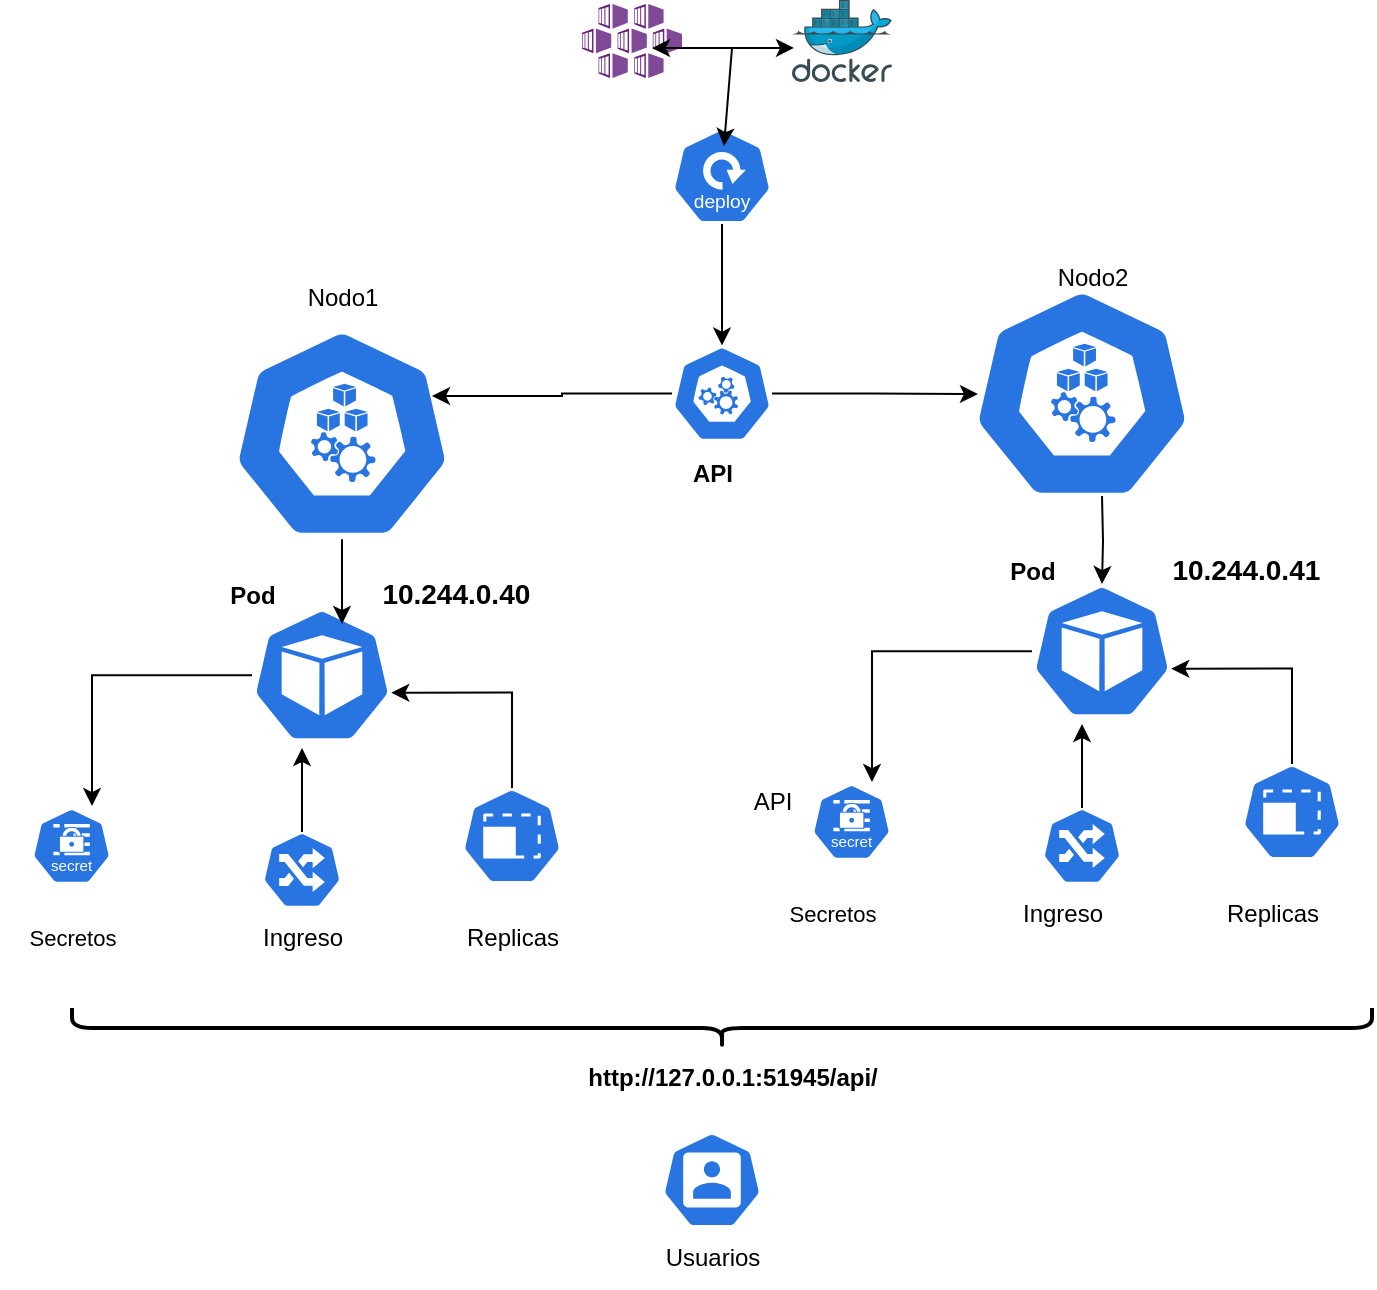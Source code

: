 <mxfile version="24.1.0" type="device">
  <diagram name="Page-1" id="kw21SPdxHHbzCTwJDah2">
    <mxGraphModel dx="864" dy="516" grid="1" gridSize="10" guides="1" tooltips="1" connect="1" arrows="1" fold="1" page="1" pageScale="1" pageWidth="850" pageHeight="1100" math="0" shadow="0">
      <root>
        <mxCell id="0" />
        <mxCell id="1" parent="0" />
        <mxCell id="4gVCLVV7hHOJzYFpL2cY-6" value="" style="aspect=fixed;sketch=0;html=1;dashed=0;whitespace=wrap;fillColor=#2875E2;strokeColor=#ffffff;points=[[0.005,0.63,0],[0.1,0.2,0],[0.9,0.2,0],[0.5,0,0],[0.995,0.63,0],[0.72,0.99,0],[0.5,1,0],[0.28,0.99,0]];shape=mxgraph.kubernetes.icon2;prIcon=pod" vertex="1" parent="1">
          <mxGeometry x="160" y="490" width="70" height="67.2" as="geometry" />
        </mxCell>
        <mxCell id="4gVCLVV7hHOJzYFpL2cY-7" value="" style="aspect=fixed;sketch=0;html=1;dashed=0;whitespace=wrap;fillColor=#2875E2;strokeColor=#ffffff;points=[[0.005,0.63,0],[0.1,0.2,0],[0.9,0.2,0],[0.5,0,0],[0.995,0.63,0],[0.72,0.99,0],[0.5,1,0],[0.28,0.99,0]];shape=mxgraph.kubernetes.icon2;prIcon=node" vertex="1" parent="1">
          <mxGeometry x="520" y="330" width="110" height="105.6" as="geometry" />
        </mxCell>
        <mxCell id="4gVCLVV7hHOJzYFpL2cY-8" value="Nodo1" style="text;html=1;align=center;verticalAlign=middle;resizable=0;points=[];autosize=1;strokeColor=none;fillColor=none;" vertex="1" parent="1">
          <mxGeometry x="175" y="320" width="60" height="30" as="geometry" />
        </mxCell>
        <mxCell id="4gVCLVV7hHOJzYFpL2cY-11" value="Nodo2" style="text;html=1;align=center;verticalAlign=middle;resizable=0;points=[];autosize=1;strokeColor=none;fillColor=none;" vertex="1" parent="1">
          <mxGeometry x="550" y="310" width="60" height="30" as="geometry" />
        </mxCell>
        <mxCell id="4gVCLVV7hHOJzYFpL2cY-13" value="Pod" style="text;html=1;align=center;verticalAlign=middle;resizable=0;points=[];autosize=1;strokeColor=none;fillColor=none;fontStyle=1" vertex="1" parent="1">
          <mxGeometry x="140" y="469" width="40" height="30" as="geometry" />
        </mxCell>
        <mxCell id="4gVCLVV7hHOJzYFpL2cY-15" value="" style="aspect=fixed;sketch=0;html=1;dashed=0;whitespace=wrap;fillColor=#2875E2;strokeColor=#ffffff;points=[[0.005,0.63,0],[0.1,0.2,0],[0.9,0.2,0],[0.5,0,0],[0.995,0.63,0],[0.72,0.99,0],[0.5,1,0],[0.28,0.99,0]];shape=mxgraph.kubernetes.icon2;kubernetesLabel=1;prIcon=deploy" vertex="1" parent="1">
          <mxGeometry x="370" y="250" width="50" height="48" as="geometry" />
        </mxCell>
        <mxCell id="4gVCLVV7hHOJzYFpL2cY-18" value="" style="aspect=fixed;sketch=0;html=1;dashed=0;whitespace=wrap;fillColor=#2875E2;strokeColor=#ffffff;points=[[0.005,0.63,0],[0.1,0.2,0],[0.9,0.2,0],[0.5,0,0],[0.995,0.63,0],[0.72,0.99,0],[0.5,1,0],[0.28,0.99,0]];shape=mxgraph.kubernetes.icon2;kubernetesLabel=1;prIcon=secret" vertex="1" parent="1">
          <mxGeometry x="50" y="590" width="39.58" height="38" as="geometry" />
        </mxCell>
        <mxCell id="4gVCLVV7hHOJzYFpL2cY-19" value="" style="aspect=fixed;sketch=0;html=1;dashed=0;whitespace=wrap;fillColor=#2875E2;strokeColor=#ffffff;points=[[0.005,0.63,0],[0.1,0.2,0],[0.9,0.2,0],[0.5,0,0],[0.995,0.63,0],[0.72,0.99,0],[0.5,1,0],[0.28,0.99,0]];shape=mxgraph.kubernetes.icon2;prIcon=api" vertex="1" parent="1">
          <mxGeometry x="370" y="358.8" width="50" height="48" as="geometry" />
        </mxCell>
        <mxCell id="4gVCLVV7hHOJzYFpL2cY-22" value="API" style="text;html=1;align=center;verticalAlign=middle;resizable=0;points=[];autosize=1;strokeColor=none;fillColor=none;" vertex="1" parent="1">
          <mxGeometry x="400" y="572" width="40" height="30" as="geometry" />
        </mxCell>
        <mxCell id="4gVCLVV7hHOJzYFpL2cY-32" style="edgeStyle=orthogonalEdgeStyle;rounded=0;orthogonalLoop=1;jettySize=auto;html=1;exitX=0.5;exitY=0;exitDx=0;exitDy=0;exitPerimeter=0;" edge="1" parent="1" source="4gVCLVV7hHOJzYFpL2cY-23">
          <mxGeometry relative="1" as="geometry">
            <mxPoint x="185" y="560" as="targetPoint" />
          </mxGeometry>
        </mxCell>
        <mxCell id="4gVCLVV7hHOJzYFpL2cY-23" value="" style="aspect=fixed;sketch=0;html=1;dashed=0;whitespace=wrap;fillColor=#2875E2;strokeColor=#ffffff;points=[[0.005,0.63,0],[0.1,0.2,0],[0.9,0.2,0],[0.5,0,0],[0.995,0.63,0],[0.72,0.99,0],[0.5,1,0],[0.28,0.99,0]];shape=mxgraph.kubernetes.icon2;prIcon=ing" vertex="1" parent="1">
          <mxGeometry x="165.21" y="602" width="39.58" height="38" as="geometry" />
        </mxCell>
        <mxCell id="4gVCLVV7hHOJzYFpL2cY-24" value="" style="aspect=fixed;sketch=0;html=1;dashed=0;whitespace=wrap;fillColor=#2875E2;strokeColor=#ffffff;points=[[0.005,0.63,0],[0.1,0.2,0],[0.9,0.2,0],[0.5,0,0],[0.995,0.63,0],[0.72,0.99,0],[0.5,1,0],[0.28,0.99,0]];shape=mxgraph.kubernetes.icon2;prIcon=limits" vertex="1" parent="1">
          <mxGeometry x="265" y="580" width="50" height="48" as="geometry" />
        </mxCell>
        <mxCell id="4gVCLVV7hHOJzYFpL2cY-25" value="&lt;span style=&quot;font-size: 11px;&quot;&gt;Secretos&lt;/span&gt;" style="text;html=1;align=center;verticalAlign=middle;resizable=0;points=[];autosize=1;strokeColor=none;fillColor=none;fontSize=11;" vertex="1" parent="1">
          <mxGeometry x="34.79" y="640" width="70" height="30" as="geometry" />
        </mxCell>
        <mxCell id="4gVCLVV7hHOJzYFpL2cY-28" value="Ingreso" style="text;html=1;align=center;verticalAlign=middle;resizable=0;points=[];autosize=1;strokeColor=none;fillColor=none;" vertex="1" parent="1">
          <mxGeometry x="155" y="640" width="60" height="30" as="geometry" />
        </mxCell>
        <mxCell id="4gVCLVV7hHOJzYFpL2cY-29" value="Replicas" style="text;html=1;align=center;verticalAlign=middle;resizable=0;points=[];autosize=1;strokeColor=none;fillColor=none;" vertex="1" parent="1">
          <mxGeometry x="255" y="640" width="70" height="30" as="geometry" />
        </mxCell>
        <mxCell id="4gVCLVV7hHOJzYFpL2cY-30" value="" style="aspect=fixed;sketch=0;html=1;dashed=0;whitespace=wrap;fillColor=#2875E2;strokeColor=#ffffff;points=[[0.005,0.63,0],[0.1,0.2,0],[0.9,0.2,0],[0.5,0,0],[0.995,0.63,0],[0.72,0.99,0],[0.5,1,0],[0.28,0.99,0]];shape=mxgraph.kubernetes.icon2;prIcon=user" vertex="1" parent="1">
          <mxGeometry x="365" y="752" width="50" height="48" as="geometry" />
        </mxCell>
        <mxCell id="4gVCLVV7hHOJzYFpL2cY-31" style="edgeStyle=orthogonalEdgeStyle;rounded=0;orthogonalLoop=1;jettySize=auto;html=1;entryX=0.758;entryY=-0.026;entryDx=0;entryDy=0;entryPerimeter=0;" edge="1" parent="1" source="4gVCLVV7hHOJzYFpL2cY-6" target="4gVCLVV7hHOJzYFpL2cY-18">
          <mxGeometry relative="1" as="geometry" />
        </mxCell>
        <mxCell id="4gVCLVV7hHOJzYFpL2cY-33" style="edgeStyle=orthogonalEdgeStyle;rounded=0;orthogonalLoop=1;jettySize=auto;html=1;exitX=0.5;exitY=0;exitDx=0;exitDy=0;exitPerimeter=0;entryX=0.995;entryY=0.63;entryDx=0;entryDy=0;entryPerimeter=0;" edge="1" parent="1" source="4gVCLVV7hHOJzYFpL2cY-24" target="4gVCLVV7hHOJzYFpL2cY-6">
          <mxGeometry relative="1" as="geometry" />
        </mxCell>
        <mxCell id="4gVCLVV7hHOJzYFpL2cY-38" value="" style="aspect=fixed;sketch=0;html=1;dashed=0;whitespace=wrap;fillColor=#2875E2;strokeColor=#ffffff;points=[[0.005,0.63,0],[0.1,0.2,0],[0.9,0.2,0],[0.5,0,0],[0.995,0.63,0],[0.72,0.99,0],[0.5,1,0],[0.28,0.99,0]];shape=mxgraph.kubernetes.icon2;prIcon=pod" vertex="1" parent="1">
          <mxGeometry x="550" y="478" width="70" height="67.2" as="geometry" />
        </mxCell>
        <mxCell id="4gVCLVV7hHOJzYFpL2cY-39" value="Pod" style="text;html=1;align=center;verticalAlign=middle;resizable=0;points=[];autosize=1;strokeColor=none;fillColor=none;fontStyle=1" vertex="1" parent="1">
          <mxGeometry x="530" y="457" width="40" height="30" as="geometry" />
        </mxCell>
        <mxCell id="4gVCLVV7hHOJzYFpL2cY-40" value="" style="aspect=fixed;sketch=0;html=1;dashed=0;whitespace=wrap;fillColor=#2875E2;strokeColor=#ffffff;points=[[0.005,0.63,0],[0.1,0.2,0],[0.9,0.2,0],[0.5,0,0],[0.995,0.63,0],[0.72,0.99,0],[0.5,1,0],[0.28,0.99,0]];shape=mxgraph.kubernetes.icon2;kubernetesLabel=1;prIcon=secret" vertex="1" parent="1">
          <mxGeometry x="440" y="578" width="39.58" height="38" as="geometry" />
        </mxCell>
        <mxCell id="4gVCLVV7hHOJzYFpL2cY-41" style="edgeStyle=orthogonalEdgeStyle;rounded=0;orthogonalLoop=1;jettySize=auto;html=1;exitX=0.5;exitY=0;exitDx=0;exitDy=0;exitPerimeter=0;" edge="1" parent="1" source="4gVCLVV7hHOJzYFpL2cY-42">
          <mxGeometry relative="1" as="geometry">
            <mxPoint x="575" y="548" as="targetPoint" />
          </mxGeometry>
        </mxCell>
        <mxCell id="4gVCLVV7hHOJzYFpL2cY-42" value="" style="aspect=fixed;sketch=0;html=1;dashed=0;whitespace=wrap;fillColor=#2875E2;strokeColor=#ffffff;points=[[0.005,0.63,0],[0.1,0.2,0],[0.9,0.2,0],[0.5,0,0],[0.995,0.63,0],[0.72,0.99,0],[0.5,1,0],[0.28,0.99,0]];shape=mxgraph.kubernetes.icon2;prIcon=ing" vertex="1" parent="1">
          <mxGeometry x="555.21" y="590" width="39.58" height="38" as="geometry" />
        </mxCell>
        <mxCell id="4gVCLVV7hHOJzYFpL2cY-43" value="" style="aspect=fixed;sketch=0;html=1;dashed=0;whitespace=wrap;fillColor=#2875E2;strokeColor=#ffffff;points=[[0.005,0.63,0],[0.1,0.2,0],[0.9,0.2,0],[0.5,0,0],[0.995,0.63,0],[0.72,0.99,0],[0.5,1,0],[0.28,0.99,0]];shape=mxgraph.kubernetes.icon2;prIcon=limits" vertex="1" parent="1">
          <mxGeometry x="655" y="568" width="50" height="48" as="geometry" />
        </mxCell>
        <mxCell id="4gVCLVV7hHOJzYFpL2cY-44" style="edgeStyle=orthogonalEdgeStyle;rounded=0;orthogonalLoop=1;jettySize=auto;html=1;entryX=0.758;entryY=-0.026;entryDx=0;entryDy=0;entryPerimeter=0;" edge="1" parent="1" source="4gVCLVV7hHOJzYFpL2cY-38" target="4gVCLVV7hHOJzYFpL2cY-40">
          <mxGeometry relative="1" as="geometry" />
        </mxCell>
        <mxCell id="4gVCLVV7hHOJzYFpL2cY-45" style="edgeStyle=orthogonalEdgeStyle;rounded=0;orthogonalLoop=1;jettySize=auto;html=1;exitX=0.5;exitY=0;exitDx=0;exitDy=0;exitPerimeter=0;entryX=0.995;entryY=0.63;entryDx=0;entryDy=0;entryPerimeter=0;" edge="1" parent="1" source="4gVCLVV7hHOJzYFpL2cY-43" target="4gVCLVV7hHOJzYFpL2cY-38">
          <mxGeometry relative="1" as="geometry" />
        </mxCell>
        <mxCell id="4gVCLVV7hHOJzYFpL2cY-46" style="edgeStyle=orthogonalEdgeStyle;rounded=0;orthogonalLoop=1;jettySize=auto;html=1;entryX=0.5;entryY=0;entryDx=0;entryDy=0;entryPerimeter=0;" edge="1" parent="1" target="4gVCLVV7hHOJzYFpL2cY-38">
          <mxGeometry relative="1" as="geometry">
            <mxPoint x="585" y="434" as="sourcePoint" />
          </mxGeometry>
        </mxCell>
        <mxCell id="4gVCLVV7hHOJzYFpL2cY-47" value="" style="aspect=fixed;sketch=0;html=1;dashed=0;whitespace=wrap;fillColor=#2875E2;strokeColor=#ffffff;points=[[0.005,0.63,0],[0.1,0.2,0],[0.9,0.2,0],[0.5,0,0],[0.995,0.63,0],[0.72,0.99,0],[0.5,1,0],[0.28,0.99,0]];shape=mxgraph.kubernetes.icon2;prIcon=node" vertex="1" parent="1">
          <mxGeometry x="150" y="350" width="110" height="105.6" as="geometry" />
        </mxCell>
        <mxCell id="4gVCLVV7hHOJzYFpL2cY-48" value="&lt;span style=&quot;font-size: 11px;&quot;&gt;Secretos&lt;/span&gt;" style="text;html=1;align=center;verticalAlign=middle;resizable=0;points=[];autosize=1;strokeColor=none;fillColor=none;fontSize=11;" vertex="1" parent="1">
          <mxGeometry x="414.79" y="628" width="70" height="30" as="geometry" />
        </mxCell>
        <mxCell id="4gVCLVV7hHOJzYFpL2cY-49" value="Ingreso" style="text;html=1;align=center;verticalAlign=middle;resizable=0;points=[];autosize=1;strokeColor=none;fillColor=none;" vertex="1" parent="1">
          <mxGeometry x="535" y="628" width="60" height="30" as="geometry" />
        </mxCell>
        <mxCell id="4gVCLVV7hHOJzYFpL2cY-50" value="Replicas" style="text;html=1;align=center;verticalAlign=middle;resizable=0;points=[];autosize=1;strokeColor=none;fillColor=none;" vertex="1" parent="1">
          <mxGeometry x="635" y="628" width="70" height="30" as="geometry" />
        </mxCell>
        <mxCell id="4gVCLVV7hHOJzYFpL2cY-53" style="edgeStyle=orthogonalEdgeStyle;rounded=0;orthogonalLoop=1;jettySize=auto;html=1;entryX=0.909;entryY=0.322;entryDx=0;entryDy=0;entryPerimeter=0;" edge="1" parent="1" source="4gVCLVV7hHOJzYFpL2cY-19" target="4gVCLVV7hHOJzYFpL2cY-47">
          <mxGeometry relative="1" as="geometry" />
        </mxCell>
        <mxCell id="4gVCLVV7hHOJzYFpL2cY-54" style="edgeStyle=orthogonalEdgeStyle;rounded=0;orthogonalLoop=1;jettySize=auto;html=1;entryX=0.027;entryY=0.502;entryDx=0;entryDy=0;entryPerimeter=0;" edge="1" parent="1" source="4gVCLVV7hHOJzYFpL2cY-19" target="4gVCLVV7hHOJzYFpL2cY-7">
          <mxGeometry relative="1" as="geometry" />
        </mxCell>
        <mxCell id="4gVCLVV7hHOJzYFpL2cY-55" value="&lt;b&gt;API&lt;/b&gt;" style="text;html=1;align=center;verticalAlign=middle;resizable=0;points=[];autosize=1;strokeColor=none;fillColor=none;" vertex="1" parent="1">
          <mxGeometry x="370" y="408" width="40" height="30" as="geometry" />
        </mxCell>
        <mxCell id="4gVCLVV7hHOJzYFpL2cY-56" style="edgeStyle=orthogonalEdgeStyle;rounded=0;orthogonalLoop=1;jettySize=auto;html=1;entryX=0.5;entryY=0;entryDx=0;entryDy=0;entryPerimeter=0;" edge="1" parent="1" source="4gVCLVV7hHOJzYFpL2cY-15" target="4gVCLVV7hHOJzYFpL2cY-19">
          <mxGeometry relative="1" as="geometry" />
        </mxCell>
        <mxCell id="4gVCLVV7hHOJzYFpL2cY-57" style="edgeStyle=orthogonalEdgeStyle;rounded=0;orthogonalLoop=1;jettySize=auto;html=1;entryX=0.643;entryY=0.119;entryDx=0;entryDy=0;entryPerimeter=0;" edge="1" parent="1" source="4gVCLVV7hHOJzYFpL2cY-47" target="4gVCLVV7hHOJzYFpL2cY-6">
          <mxGeometry relative="1" as="geometry" />
        </mxCell>
        <mxCell id="4gVCLVV7hHOJzYFpL2cY-58" value="" style="image;sketch=0;aspect=fixed;html=1;points=[];align=center;fontSize=12;image=img/lib/mscae/Kubernetes_Services.svg;" vertex="1" parent="1">
          <mxGeometry x="325" y="188" width="50" height="37" as="geometry" />
        </mxCell>
        <mxCell id="4gVCLVV7hHOJzYFpL2cY-59" value="" style="image;sketch=0;aspect=fixed;html=1;points=[];align=center;fontSize=12;image=img/lib/mscae/Docker.svg;" vertex="1" parent="1">
          <mxGeometry x="430" y="186" width="50" height="41" as="geometry" />
        </mxCell>
        <mxCell id="4gVCLVV7hHOJzYFpL2cY-62" value="" style="shape=curlyBracket;whiteSpace=wrap;html=1;rounded=1;labelPosition=left;verticalLabelPosition=middle;align=right;verticalAlign=middle;rotation=0;direction=north;fillStyle=solid;strokeWidth=2;" vertex="1" parent="1">
          <mxGeometry x="70" y="690" width="650" height="20" as="geometry" />
        </mxCell>
        <mxCell id="4gVCLVV7hHOJzYFpL2cY-64" value="" style="endArrow=classic;startArrow=classic;html=1;rounded=0;entryX=0.02;entryY=0.585;entryDx=0;entryDy=0;entryPerimeter=0;exitX=0.7;exitY=0.595;exitDx=0;exitDy=0;exitPerimeter=0;" edge="1" parent="1" source="4gVCLVV7hHOJzYFpL2cY-58" target="4gVCLVV7hHOJzYFpL2cY-59">
          <mxGeometry width="50" height="50" relative="1" as="geometry">
            <mxPoint x="400" y="450" as="sourcePoint" />
            <mxPoint x="450" y="400" as="targetPoint" />
            <Array as="points" />
          </mxGeometry>
        </mxCell>
        <mxCell id="4gVCLVV7hHOJzYFpL2cY-65" value="" style="endArrow=classic;html=1;rounded=0;entryX=0.52;entryY=0.188;entryDx=0;entryDy=0;entryPerimeter=0;" edge="1" parent="1" target="4gVCLVV7hHOJzYFpL2cY-15">
          <mxGeometry width="50" height="50" relative="1" as="geometry">
            <mxPoint x="400" y="210" as="sourcePoint" />
            <mxPoint x="450" y="400" as="targetPoint" />
          </mxGeometry>
        </mxCell>
        <mxCell id="4gVCLVV7hHOJzYFpL2cY-66" value="Usuarios" style="text;html=1;align=center;verticalAlign=middle;resizable=0;points=[];autosize=1;strokeColor=none;fillColor=none;" vertex="1" parent="1">
          <mxGeometry x="355" y="800" width="70" height="30" as="geometry" />
        </mxCell>
        <mxCell id="4gVCLVV7hHOJzYFpL2cY-67" value="&lt;b&gt;http://127.0.0.1:51945/api/&lt;/b&gt;" style="text;html=1;align=center;verticalAlign=middle;resizable=0;points=[];autosize=1;strokeColor=none;fillColor=none;" vertex="1" parent="1">
          <mxGeometry x="315" y="710" width="170" height="30" as="geometry" />
        </mxCell>
        <mxCell id="4gVCLVV7hHOJzYFpL2cY-68" value="&amp;nbsp;&lt;b&gt;&lt;font style=&quot;font-size: 14px;&quot;&gt;10.244.0.40&lt;/font&gt;&lt;/b&gt;" style="text;html=1;align=center;verticalAlign=middle;resizable=0;points=[];autosize=1;strokeColor=none;fillColor=none;" vertex="1" parent="1">
          <mxGeometry x="210" y="468" width="100" height="30" as="geometry" />
        </mxCell>
        <mxCell id="4gVCLVV7hHOJzYFpL2cY-69" value="&amp;nbsp;&lt;b&gt;&lt;font style=&quot;font-size: 14px;&quot;&gt;10.244.0.41&lt;/font&gt;&lt;/b&gt;" style="text;html=1;align=center;verticalAlign=middle;resizable=0;points=[];autosize=1;strokeColor=none;fillColor=none;" vertex="1" parent="1">
          <mxGeometry x="605" y="455.6" width="100" height="30" as="geometry" />
        </mxCell>
      </root>
    </mxGraphModel>
  </diagram>
</mxfile>
